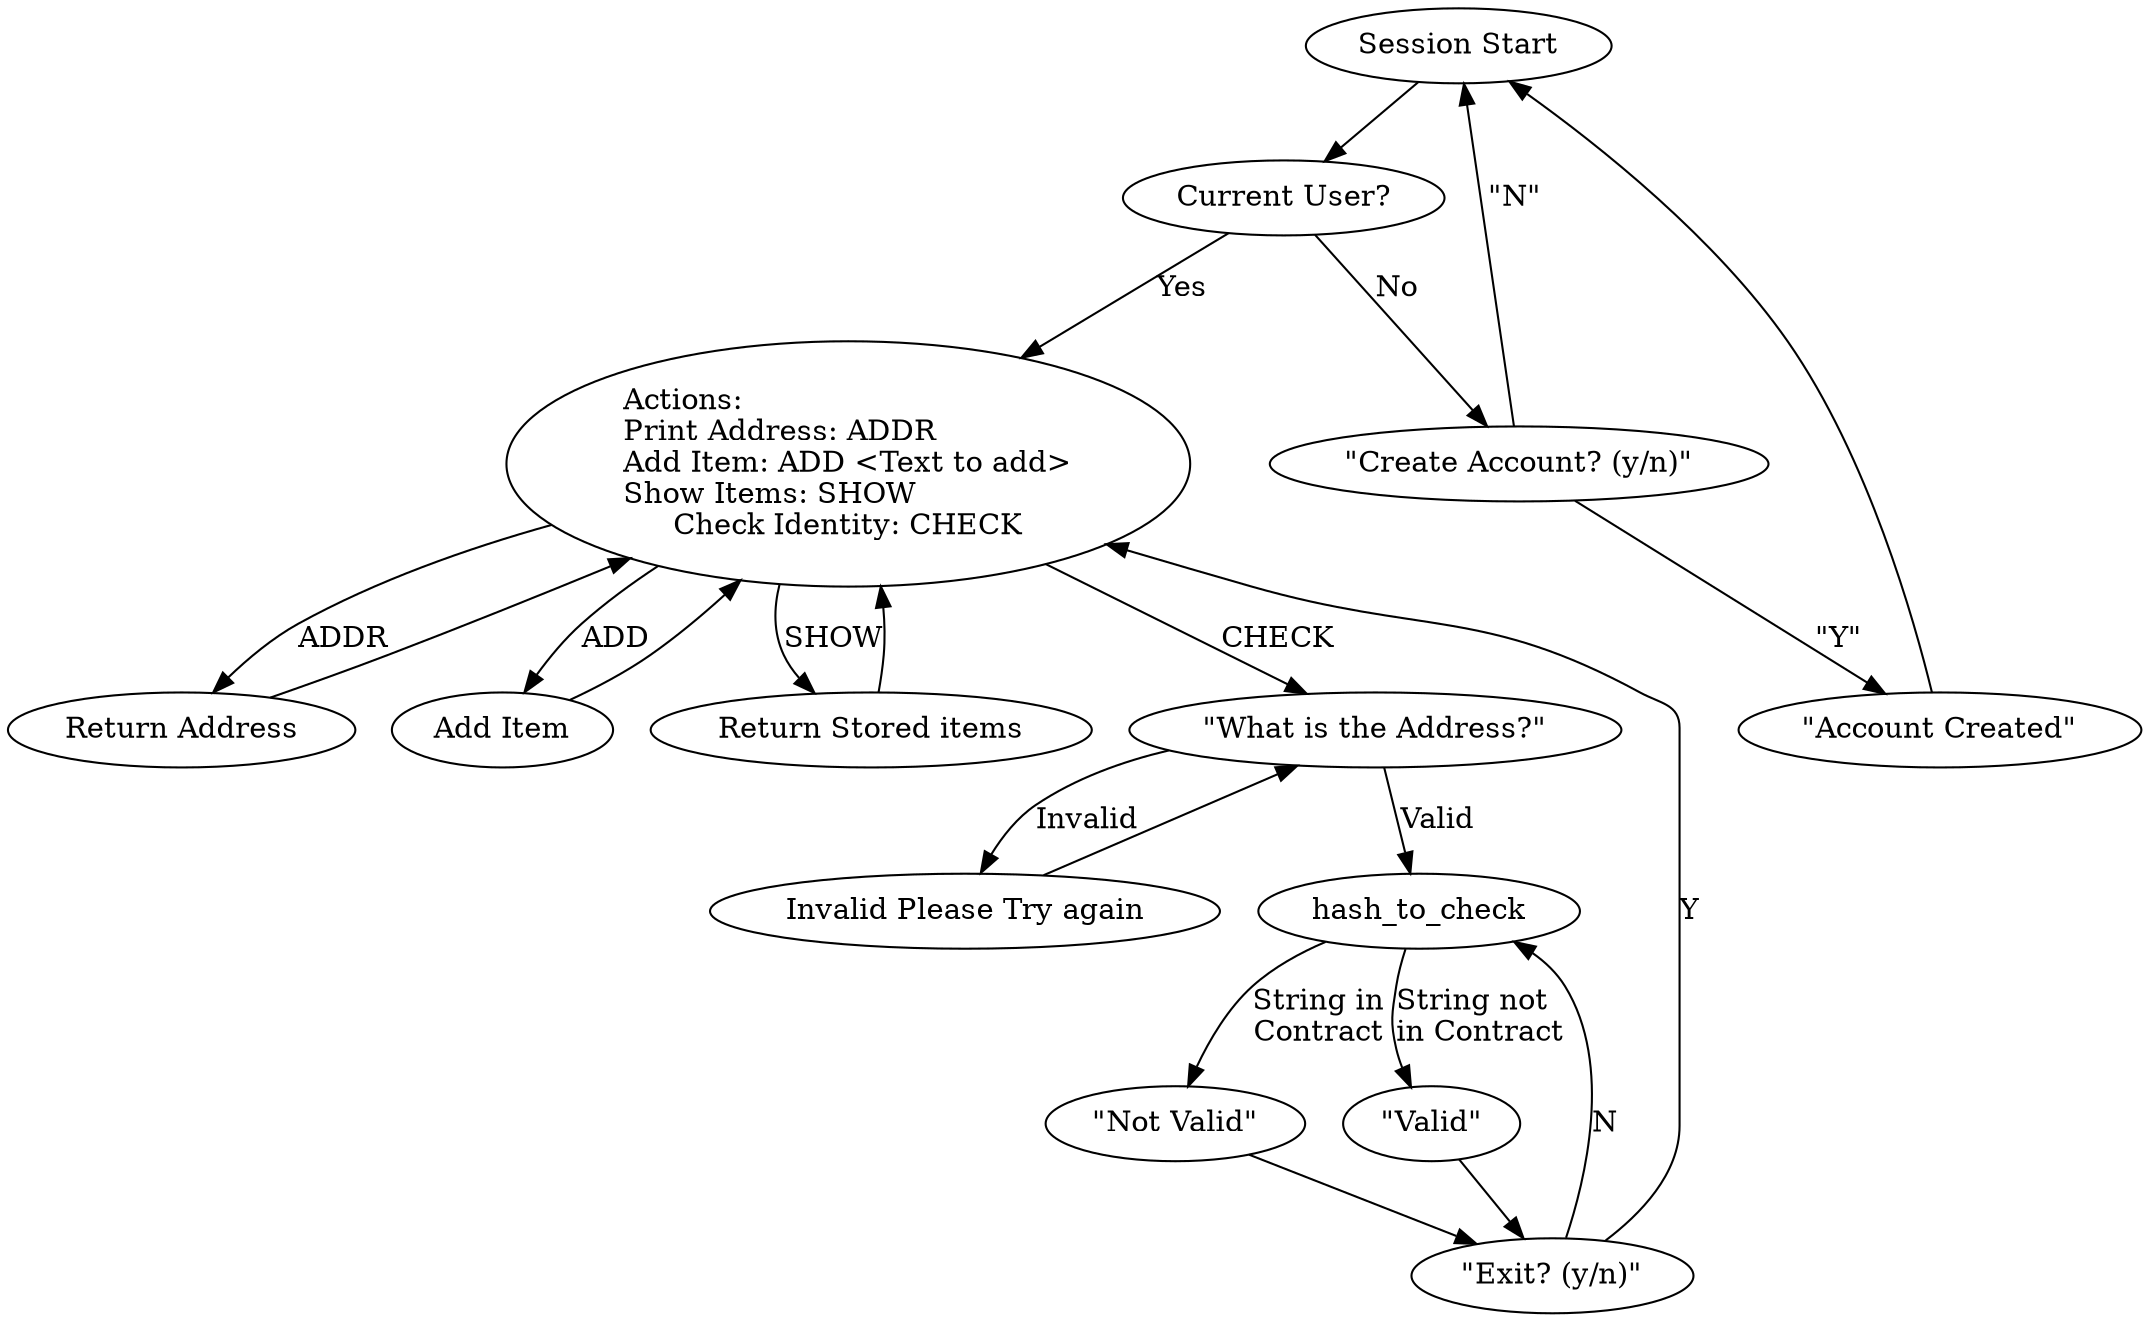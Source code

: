 digraph finite_state_machine {
	Actions [label="Actions: \lPrint Address: ADDR\lAdd Item: ADD <Text to add>\lShow Items: SHOW\lCheck Identity: CHECK"];
	s_start [label="Session Start"]
	current_user [label="Current User?"]
	create_account [label="\"Create Account? (y/n)\""]
	account_created_conformation [label="\"Account Created\""]
	show_public_address [label="Return Address"]
	hash_and_add_item [label="Add Item"]
	// This call will require more than one text back
	return_stored_items [label="Return Stored items"]
	what_is_the_address [label="\"What is the Address?\""]
	invalid_data [label="Invalid Please Try again"]
	hash_to_check [label=hash_to_check]
	invalid [label="\"Not Valid\""]
	valid [label="\"Valid\""]
	exit_prompt [label="\"Exit? (y/n)\""]
	account_created_conformation -> s_start
	Actions -> hash_and_add_item [label="ADD"]
	Actions -> return_stored_items [label="SHOW"]
	Actions -> show_public_address [label="ADDR"]
	Actions -> what_is_the_address [label="CHECK"]
	create_account -> account_created_conformation [label="\"Y\""]
	create_account -> s_start [label="\"N\""]
	current_user -> Actions [label="Yes"]
	current_user -> create_account [label="No"]
	exit_prompt -> Actions [label="Y"]
	exit_prompt -> hash_to_check [label="N"]
	hash_and_add_item -> Actions
	hash_to_check -> invalid [label="String in\lContract"]
	hash_to_check -> valid [label="String not\lin Contract"]
	invalid -> exit_prompt
	invalid_data -> what_is_the_address
	return_stored_items -> Actions
	s_start -> Actions [style=invis]
	s_start -> current_user
	show_public_address -> Actions
	valid -> exit_prompt
	what_is_the_address -> hash_to_check [label="Valid"]
	what_is_the_address-> invalid_data [label="Invalid"]
}